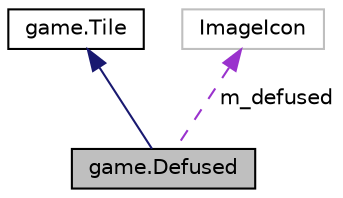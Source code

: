 digraph "game.Defused"
{
  edge [fontname="Helvetica",fontsize="10",labelfontname="Helvetica",labelfontsize="10"];
  node [fontname="Helvetica",fontsize="10",shape=record];
  Node1 [label="game.Defused",height=0.2,width=0.4,color="black", fillcolor="grey75", style="filled", fontcolor="black"];
  Node2 -> Node1 [dir="back",color="midnightblue",fontsize="10",style="solid",fontname="Helvetica"];
  Node2 [label="game.Tile",height=0.2,width=0.4,color="black", fillcolor="white", style="filled",URL="$classgame_1_1_tile.html",tooltip="A class for a generic tile. "];
  Node3 -> Node1 [dir="back",color="darkorchid3",fontsize="10",style="dashed",label=" m_defused" ,fontname="Helvetica"];
  Node3 [label="ImageIcon",height=0.2,width=0.4,color="grey75", fillcolor="white", style="filled"];
}
